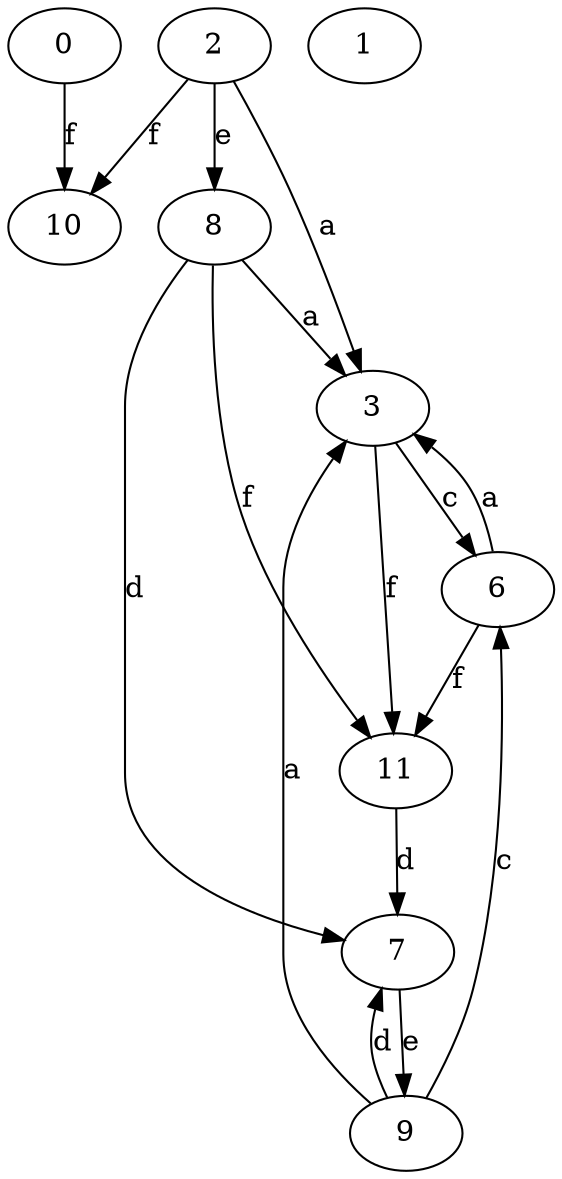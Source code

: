 strict digraph  {
2;
0;
3;
1;
6;
7;
8;
9;
10;
11;
2 -> 3  [label=a];
2 -> 8  [label=e];
2 -> 10  [label=f];
0 -> 10  [label=f];
3 -> 6  [label=c];
3 -> 11  [label=f];
6 -> 3  [label=a];
6 -> 11  [label=f];
7 -> 9  [label=e];
8 -> 3  [label=a];
8 -> 7  [label=d];
8 -> 11  [label=f];
9 -> 3  [label=a];
9 -> 6  [label=c];
9 -> 7  [label=d];
11 -> 7  [label=d];
}
